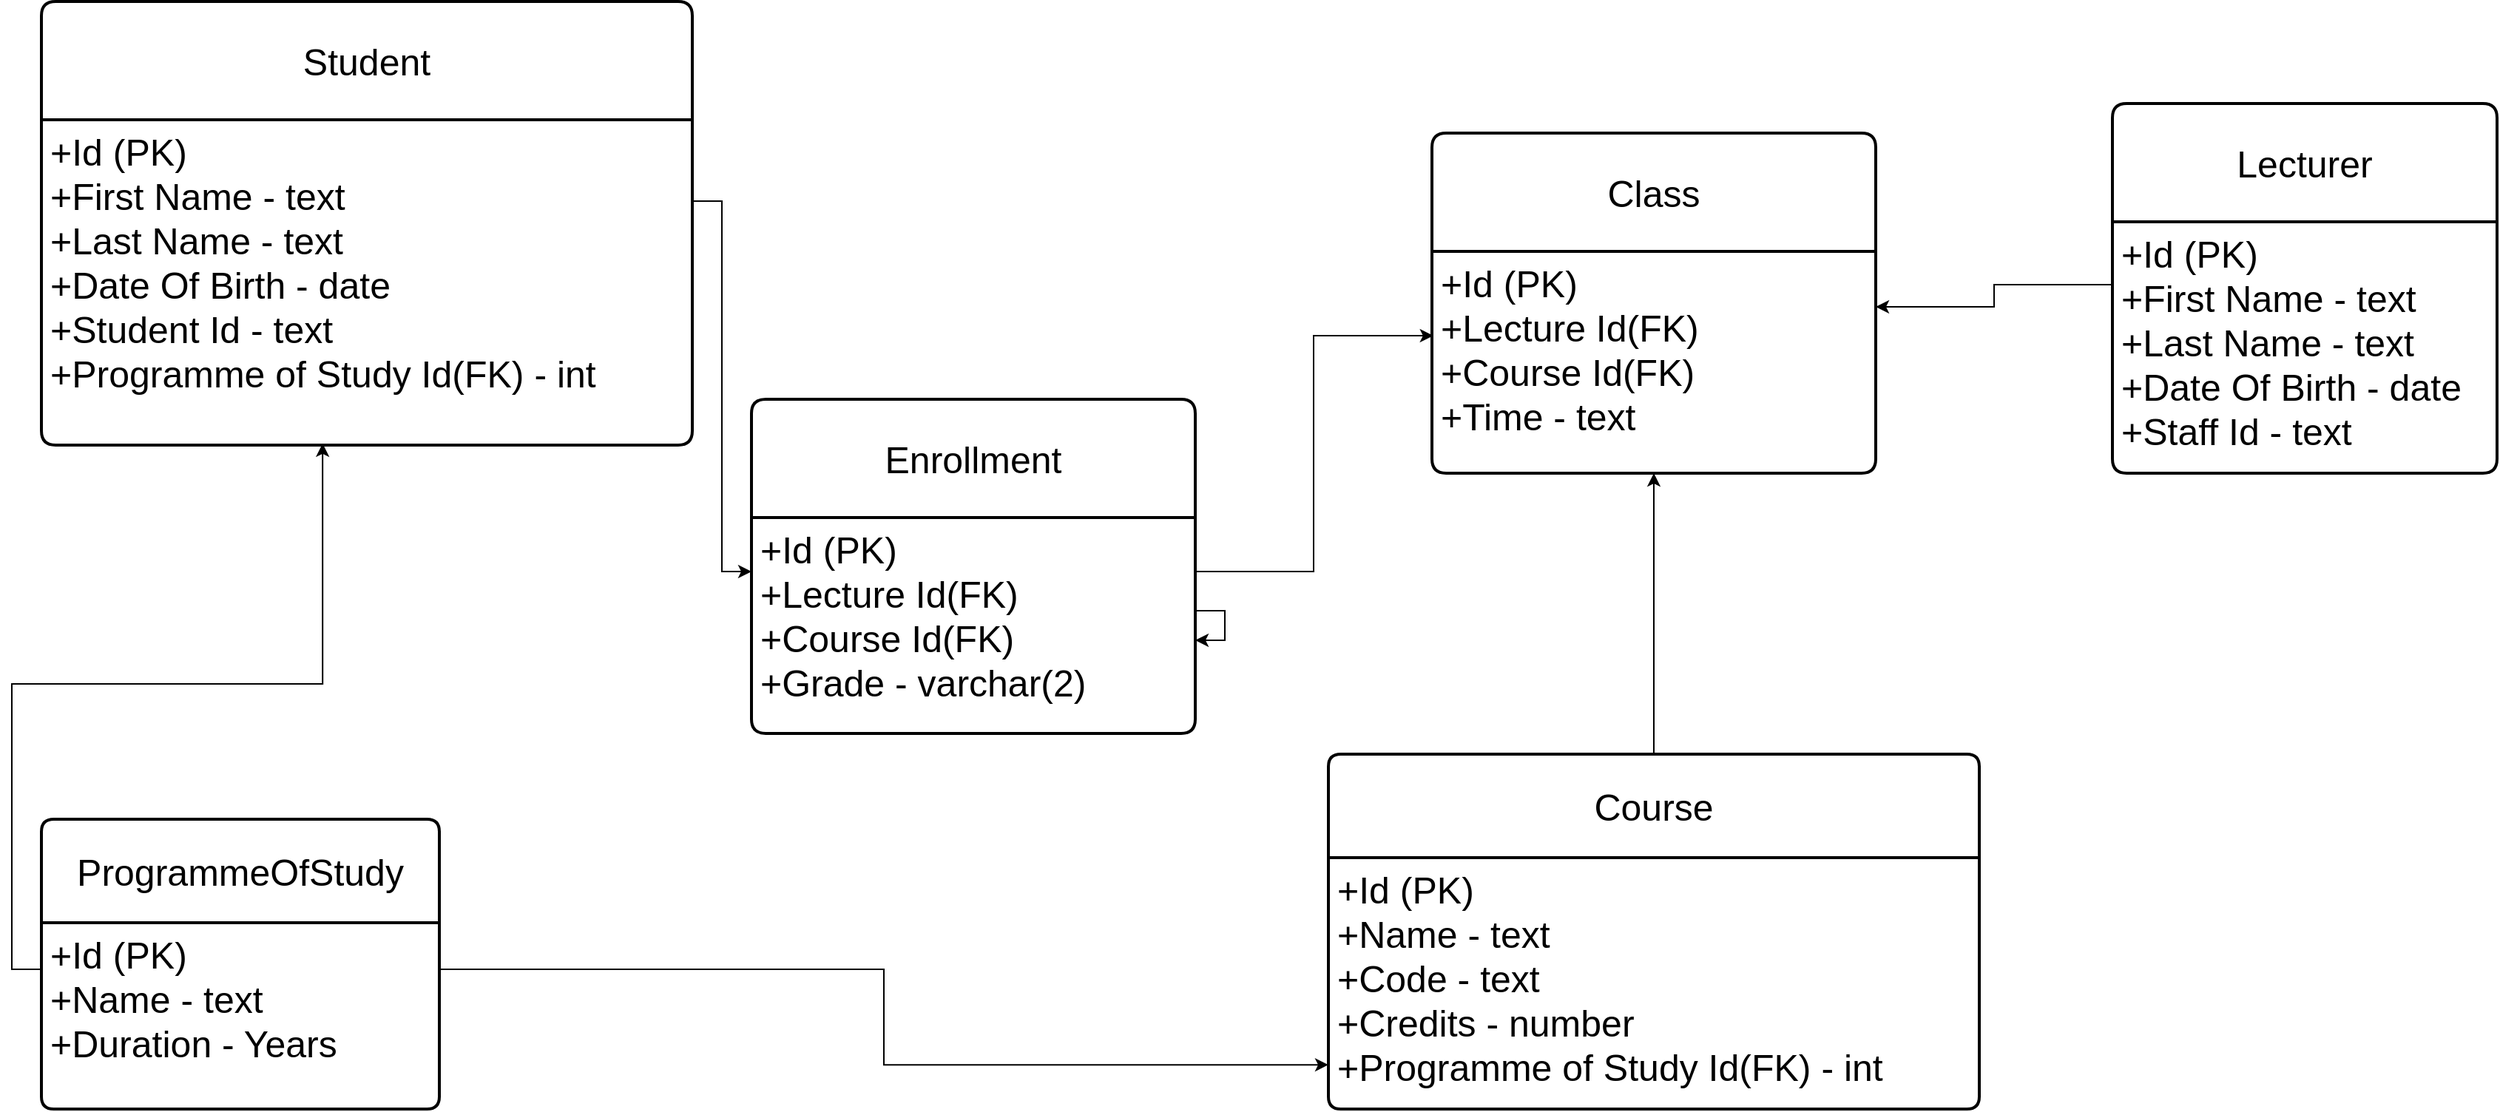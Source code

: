 <mxfile version="22.1.3" type="device">
  <diagram name="Page-1" id="WInYcYEMa4ZJupcjUs8Z">
    <mxGraphModel dx="3354" dy="1095" grid="1" gridSize="10" guides="1" tooltips="1" connect="1" arrows="1" fold="1" page="1" pageScale="1" pageWidth="1169" pageHeight="827" math="0" shadow="0">
      <root>
        <mxCell id="0" />
        <mxCell id="1" parent="0" />
        <mxCell id="ffbRzwbuRvtnXd_I9SY2-1" value="&lt;font style=&quot;font-size: 25px;&quot;&gt;Student&lt;/font&gt;" style="swimlane;childLayout=stackLayout;horizontal=1;startSize=80;horizontalStack=0;rounded=1;fontSize=14;fontStyle=0;strokeWidth=2;resizeParent=0;resizeLast=1;shadow=0;dashed=0;align=center;arcSize=4;whiteSpace=wrap;html=1;" parent="1" vertex="1">
          <mxGeometry x="-20" y="41" width="440" height="300" as="geometry" />
        </mxCell>
        <mxCell id="ffbRzwbuRvtnXd_I9SY2-2" value="&lt;font style=&quot;font-size: 25px;&quot;&gt;+Id (PK)&lt;br style=&quot;border-color: var(--border-color);&quot;&gt;+First Name - text&lt;br&gt;+Last Name - text&lt;br&gt;+Date Of Birth - date&lt;br&gt;+Student Id - text&lt;br&gt;+Programme of Study Id(FK) - int&lt;br style=&quot;border-color: var(--border-color);&quot;&gt;&lt;/font&gt;" style="align=left;strokeColor=none;fillColor=none;spacingLeft=4;fontSize=12;verticalAlign=top;resizable=0;rotatable=0;part=1;html=1;" parent="ffbRzwbuRvtnXd_I9SY2-1" vertex="1">
          <mxGeometry y="80" width="440" height="220" as="geometry" />
        </mxCell>
        <mxCell id="ffbRzwbuRvtnXd_I9SY2-7" value="&lt;font style=&quot;font-size: 25px;&quot;&gt;Lecturer&lt;/font&gt;" style="swimlane;childLayout=stackLayout;horizontal=1;startSize=80;horizontalStack=0;rounded=1;fontSize=14;fontStyle=0;strokeWidth=2;resizeParent=0;resizeLast=1;shadow=0;dashed=0;align=center;arcSize=4;whiteSpace=wrap;html=1;" parent="1" vertex="1">
          <mxGeometry x="1380" y="110" width="260" height="250" as="geometry" />
        </mxCell>
        <mxCell id="ffbRzwbuRvtnXd_I9SY2-8" value="&lt;font style=&quot;font-size: 25px;&quot;&gt;+Id (PK)&lt;br style=&quot;border-color: var(--border-color);&quot;&gt;+First Name - text&lt;br&gt;+Last Name - text&lt;br&gt;+Date Of Birth - date&lt;br&gt;+Staff Id - text&lt;br style=&quot;border-color: var(--border-color);&quot;&gt;&lt;/font&gt;" style="align=left;strokeColor=none;fillColor=none;spacingLeft=4;fontSize=12;verticalAlign=top;resizable=0;rotatable=0;part=1;html=1;" parent="ffbRzwbuRvtnXd_I9SY2-7" vertex="1">
          <mxGeometry y="80" width="260" height="170" as="geometry" />
        </mxCell>
        <mxCell id="cL4DZUHHpJNjcYrOo24w-9" style="edgeStyle=orthogonalEdgeStyle;rounded=0;orthogonalLoop=1;jettySize=auto;html=1;exitX=0.5;exitY=0;exitDx=0;exitDy=0;entryX=0.5;entryY=1;entryDx=0;entryDy=0;" edge="1" parent="1" source="ffbRzwbuRvtnXd_I9SY2-10" target="cL4DZUHHpJNjcYrOo24w-6">
          <mxGeometry relative="1" as="geometry" />
        </mxCell>
        <mxCell id="ffbRzwbuRvtnXd_I9SY2-10" value="&lt;font style=&quot;font-size: 25px;&quot;&gt;Course&lt;/font&gt;" style="swimlane;childLayout=stackLayout;horizontal=1;startSize=70;horizontalStack=0;rounded=1;fontSize=14;fontStyle=0;strokeWidth=2;resizeParent=0;resizeLast=1;shadow=0;dashed=0;align=center;arcSize=4;whiteSpace=wrap;html=1;" parent="1" vertex="1">
          <mxGeometry x="850" y="550" width="440" height="240" as="geometry" />
        </mxCell>
        <mxCell id="ffbRzwbuRvtnXd_I9SY2-11" value="&lt;font style=&quot;font-size: 25px;&quot;&gt;+Id (PK)&lt;br style=&quot;border-color: var(--border-color);&quot;&gt;+Name - text&lt;br&gt;+Code - text&lt;br&gt;+Credits - number&lt;br&gt;+Programme of Study Id(FK) - int&lt;br style=&quot;border-color: var(--border-color);&quot;&gt;&lt;/font&gt;" style="align=left;strokeColor=none;fillColor=none;spacingLeft=4;fontSize=12;verticalAlign=top;resizable=0;rotatable=0;part=1;html=1;" parent="ffbRzwbuRvtnXd_I9SY2-10" vertex="1">
          <mxGeometry y="70" width="440" height="170" as="geometry" />
        </mxCell>
        <mxCell id="cL4DZUHHpJNjcYrOo24w-1" value="&lt;span style=&quot;font-size: 25px;&quot;&gt;ProgrammeOfStudy&lt;/span&gt;" style="swimlane;childLayout=stackLayout;horizontal=1;startSize=70;horizontalStack=0;rounded=1;fontSize=14;fontStyle=0;strokeWidth=2;resizeParent=0;resizeLast=1;shadow=0;dashed=0;align=center;arcSize=4;whiteSpace=wrap;html=1;" vertex="1" parent="1">
          <mxGeometry x="-20" y="594" width="269" height="196" as="geometry" />
        </mxCell>
        <mxCell id="cL4DZUHHpJNjcYrOo24w-2" value="&lt;font style=&quot;font-size: 25px;&quot;&gt;+Id (PK)&lt;br style=&quot;border-color: var(--border-color);&quot;&gt;+Name - text&lt;br&gt;+Duration - Years&lt;br style=&quot;border-color: var(--border-color);&quot;&gt;&lt;/font&gt;" style="align=left;strokeColor=none;fillColor=none;spacingLeft=4;fontSize=12;verticalAlign=top;resizable=0;rotatable=0;part=1;html=1;" vertex="1" parent="cL4DZUHHpJNjcYrOo24w-1">
          <mxGeometry y="70" width="269" height="126" as="geometry" />
        </mxCell>
        <mxCell id="cL4DZUHHpJNjcYrOo24w-3" style="edgeStyle=orthogonalEdgeStyle;rounded=0;orthogonalLoop=1;jettySize=auto;html=1;exitX=0;exitY=0.25;exitDx=0;exitDy=0;entryX=0.432;entryY=0.995;entryDx=0;entryDy=0;entryPerimeter=0;" edge="1" parent="1" source="cL4DZUHHpJNjcYrOo24w-2" target="ffbRzwbuRvtnXd_I9SY2-2">
          <mxGeometry relative="1" as="geometry" />
        </mxCell>
        <mxCell id="cL4DZUHHpJNjcYrOo24w-4" style="edgeStyle=orthogonalEdgeStyle;rounded=0;orthogonalLoop=1;jettySize=auto;html=1;exitX=1;exitY=0.25;exitDx=0;exitDy=0;entryX=0;entryY=0.824;entryDx=0;entryDy=0;entryPerimeter=0;" edge="1" parent="1" source="cL4DZUHHpJNjcYrOo24w-2" target="ffbRzwbuRvtnXd_I9SY2-11">
          <mxGeometry relative="1" as="geometry" />
        </mxCell>
        <mxCell id="cL4DZUHHpJNjcYrOo24w-5" value="&lt;font style=&quot;font-size: 25px;&quot;&gt;Class&lt;/font&gt;" style="swimlane;childLayout=stackLayout;horizontal=1;startSize=80;horizontalStack=0;rounded=1;fontSize=14;fontStyle=0;strokeWidth=2;resizeParent=0;resizeLast=1;shadow=0;dashed=0;align=center;arcSize=4;whiteSpace=wrap;html=1;" vertex="1" parent="1">
          <mxGeometry x="920" y="130" width="300" height="230" as="geometry" />
        </mxCell>
        <mxCell id="cL4DZUHHpJNjcYrOo24w-6" value="&lt;font style=&quot;font-size: 25px;&quot;&gt;+Id (PK)&lt;br style=&quot;border-color: var(--border-color);&quot;&gt;+Lecture Id(FK)&lt;br&gt;+Course Id(FK)&lt;br&gt;+Time - text&lt;br&gt;&lt;br style=&quot;border-color: var(--border-color);&quot;&gt;&lt;/font&gt;" style="align=left;strokeColor=none;fillColor=none;spacingLeft=4;fontSize=12;verticalAlign=top;resizable=0;rotatable=0;part=1;html=1;" vertex="1" parent="cL4DZUHHpJNjcYrOo24w-5">
          <mxGeometry y="80" width="300" height="150" as="geometry" />
        </mxCell>
        <mxCell id="cL4DZUHHpJNjcYrOo24w-7" style="edgeStyle=orthogonalEdgeStyle;rounded=0;orthogonalLoop=1;jettySize=auto;html=1;exitX=0;exitY=0.25;exitDx=0;exitDy=0;entryX=1;entryY=0.25;entryDx=0;entryDy=0;" edge="1" parent="1" source="ffbRzwbuRvtnXd_I9SY2-8" target="cL4DZUHHpJNjcYrOo24w-6">
          <mxGeometry relative="1" as="geometry" />
        </mxCell>
        <mxCell id="cL4DZUHHpJNjcYrOo24w-10" value="&lt;font style=&quot;font-size: 25px;&quot;&gt;Enrollment&lt;/font&gt;" style="swimlane;childLayout=stackLayout;horizontal=1;startSize=80;horizontalStack=0;rounded=1;fontSize=14;fontStyle=0;strokeWidth=2;resizeParent=0;resizeLast=1;shadow=0;dashed=0;align=center;arcSize=4;whiteSpace=wrap;html=1;" vertex="1" parent="1">
          <mxGeometry x="460" y="310" width="300" height="226" as="geometry" />
        </mxCell>
        <mxCell id="cL4DZUHHpJNjcYrOo24w-11" value="&lt;font style=&quot;font-size: 25px;&quot;&gt;+Id (PK)&lt;br style=&quot;border-color: var(--border-color);&quot;&gt;+Lecture Id(FK)&lt;br&gt;+Course Id(FK)&lt;br&gt;+Grade - varchar(2)&lt;br&gt;&lt;br style=&quot;border-color: var(--border-color);&quot;&gt;&lt;/font&gt;" style="align=left;strokeColor=none;fillColor=none;spacingLeft=4;fontSize=12;verticalAlign=top;resizable=0;rotatable=0;part=1;html=1;" vertex="1" parent="cL4DZUHHpJNjcYrOo24w-10">
          <mxGeometry y="80" width="300" height="146" as="geometry" />
        </mxCell>
        <mxCell id="cL4DZUHHpJNjcYrOo24w-12" style="edgeStyle=orthogonalEdgeStyle;rounded=0;orthogonalLoop=1;jettySize=auto;html=1;" edge="1" parent="cL4DZUHHpJNjcYrOo24w-10" source="cL4DZUHHpJNjcYrOo24w-11" target="cL4DZUHHpJNjcYrOo24w-11">
          <mxGeometry relative="1" as="geometry" />
        </mxCell>
        <mxCell id="cL4DZUHHpJNjcYrOo24w-13" style="edgeStyle=orthogonalEdgeStyle;rounded=0;orthogonalLoop=1;jettySize=auto;html=1;exitX=1;exitY=0.25;exitDx=0;exitDy=0;entryX=0;entryY=0.25;entryDx=0;entryDy=0;" edge="1" parent="1" source="ffbRzwbuRvtnXd_I9SY2-2" target="cL4DZUHHpJNjcYrOo24w-11">
          <mxGeometry relative="1" as="geometry" />
        </mxCell>
        <mxCell id="cL4DZUHHpJNjcYrOo24w-14" style="edgeStyle=orthogonalEdgeStyle;rounded=0;orthogonalLoop=1;jettySize=auto;html=1;exitX=1;exitY=0.25;exitDx=0;exitDy=0;entryX=0.003;entryY=0.38;entryDx=0;entryDy=0;entryPerimeter=0;" edge="1" parent="1" source="cL4DZUHHpJNjcYrOo24w-11" target="cL4DZUHHpJNjcYrOo24w-6">
          <mxGeometry relative="1" as="geometry" />
        </mxCell>
      </root>
    </mxGraphModel>
  </diagram>
</mxfile>
